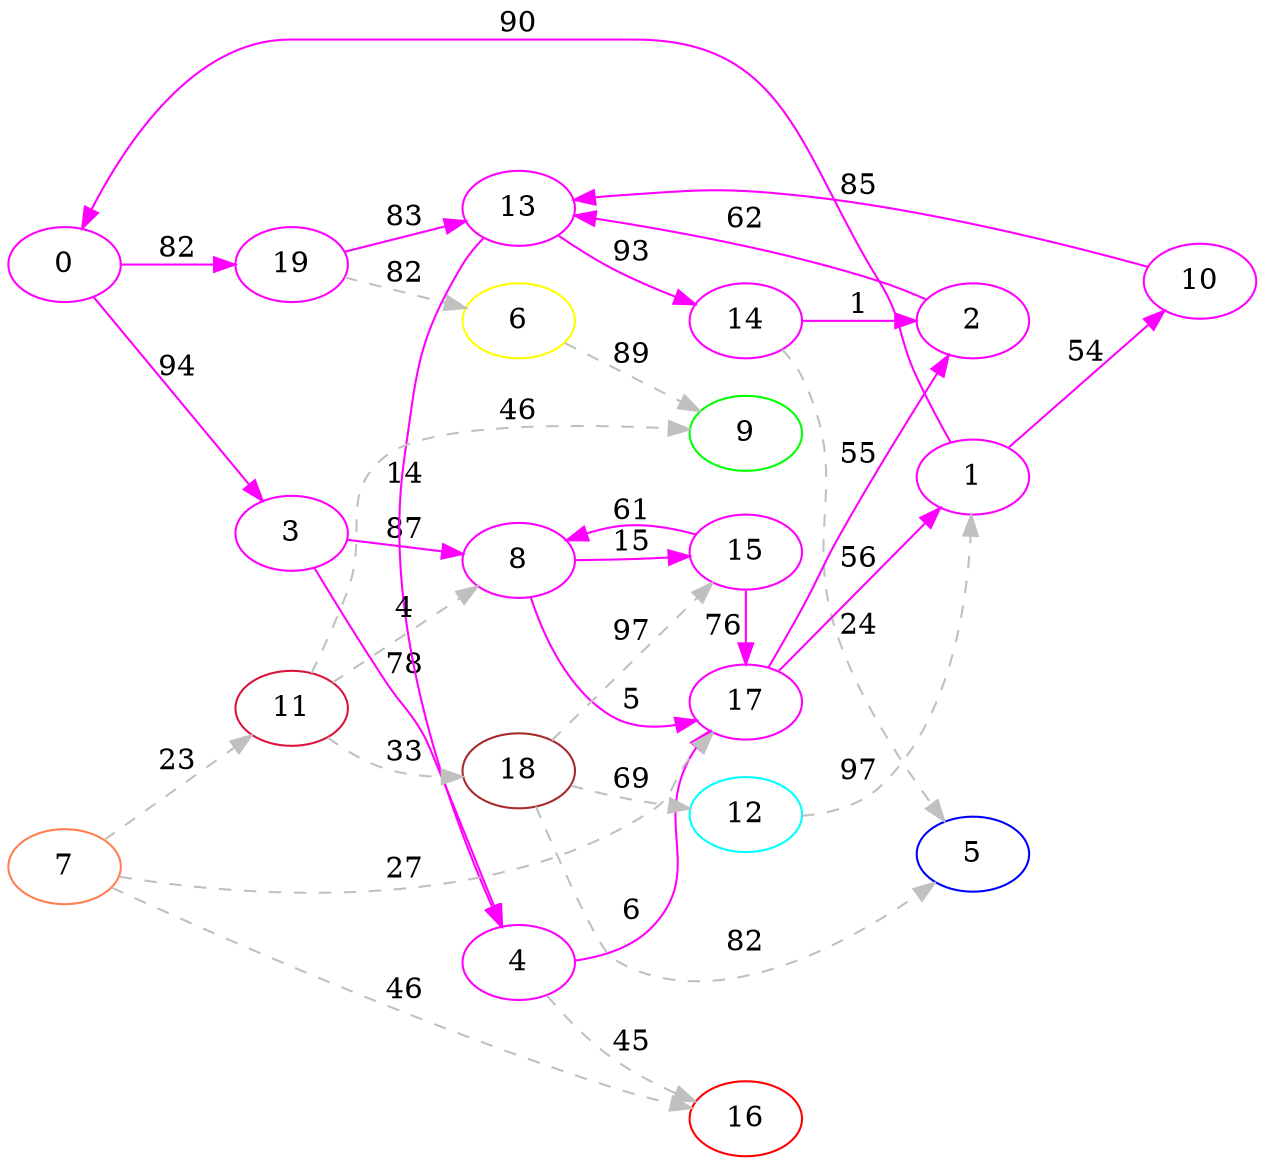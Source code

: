 digraph G {
ranksep = "equally";
rankdir = LR;
{rank = same; 0; };
{rank = same; 19; 3; };
{rank = same; 13; 6; 8; 4; };
{rank = same; 14; 9; 15; 17; 16; };
{rank = same; 2; 5; 1; };
{rank = same; 10; };
{rank = same; };
{rank = same; 7; };
{rank = same; 11; };
{rank = same; 18; };
{rank = same; 12; };
{rank = same; };
16 [color = "red"];
5 [color = "blue"];
9 [color = "green"];
6 [color = "yellow"];
15 [color = "magenta"];
8 [color = "magenta"];
3 [color = "magenta"];
14 [color = "magenta"];
2 [color = "magenta"];
10 [color = "magenta"];
1 [color = "magenta"];
17 [color = "magenta"];
4 [color = "magenta"];
13 [color = "magenta"];
19 [color = "magenta"];
0 [color = "magenta"];
12 [color = "aqua"];
18 [color = "brown"];
11 [color = "crimson"];
7 [color = "coral"];
0->19[label="82" color = "magenta"];
0->3[label="94" color = "magenta"];
19->13[label="83" color = "magenta"];
19->6[label="82" color = "grey" style = "dashed"];
3->8[label="87" color = "magenta"];
3->4[label="78" color = "magenta"];
13->4[label="14" color = "magenta"];
13->14[label="93" color = "magenta"];
6->9[label="89" color = "grey" style = "dashed"];
8->15[label="15" color = "magenta"];
8->17[label="5" color = "magenta"];
4->17[label="6" color = "magenta"];
4->16[label="45" color = "grey" style = "dashed"];
14->2[label="1" color = "magenta"];
14->5[label="24" color = "grey" style = "dashed"];
9
15->17[label="76" color = "magenta"];
15->8[label="61" color = "magenta"];
17->1[label="56" color = "magenta"];
17->2[label="55" color = "magenta"];
16
2->13[label="62" color = "magenta"];
5
1->10[label="54" color = "magenta"];
1->0[label="90" color = "magenta"];
10->13[label="85" color = "magenta"];
7->17[label="27" color = "grey" style = "dashed"];
7->11[label="23" color = "grey" style = "dashed"];
7->16[label="46" color = "grey" style = "dashed"];
11->8[label="4" color = "grey" style = "dashed"];
11->18[label="33" color = "grey" style = "dashed"];
11->9[label="46" color = "grey" style = "dashed"];
18->12[label="69" color = "grey" style = "dashed"];
18->5[label="82" color = "grey" style = "dashed"];
18->15[label="97" color = "grey" style = "dashed"];
12->1[label="97" color = "grey" style = "dashed"];
}
